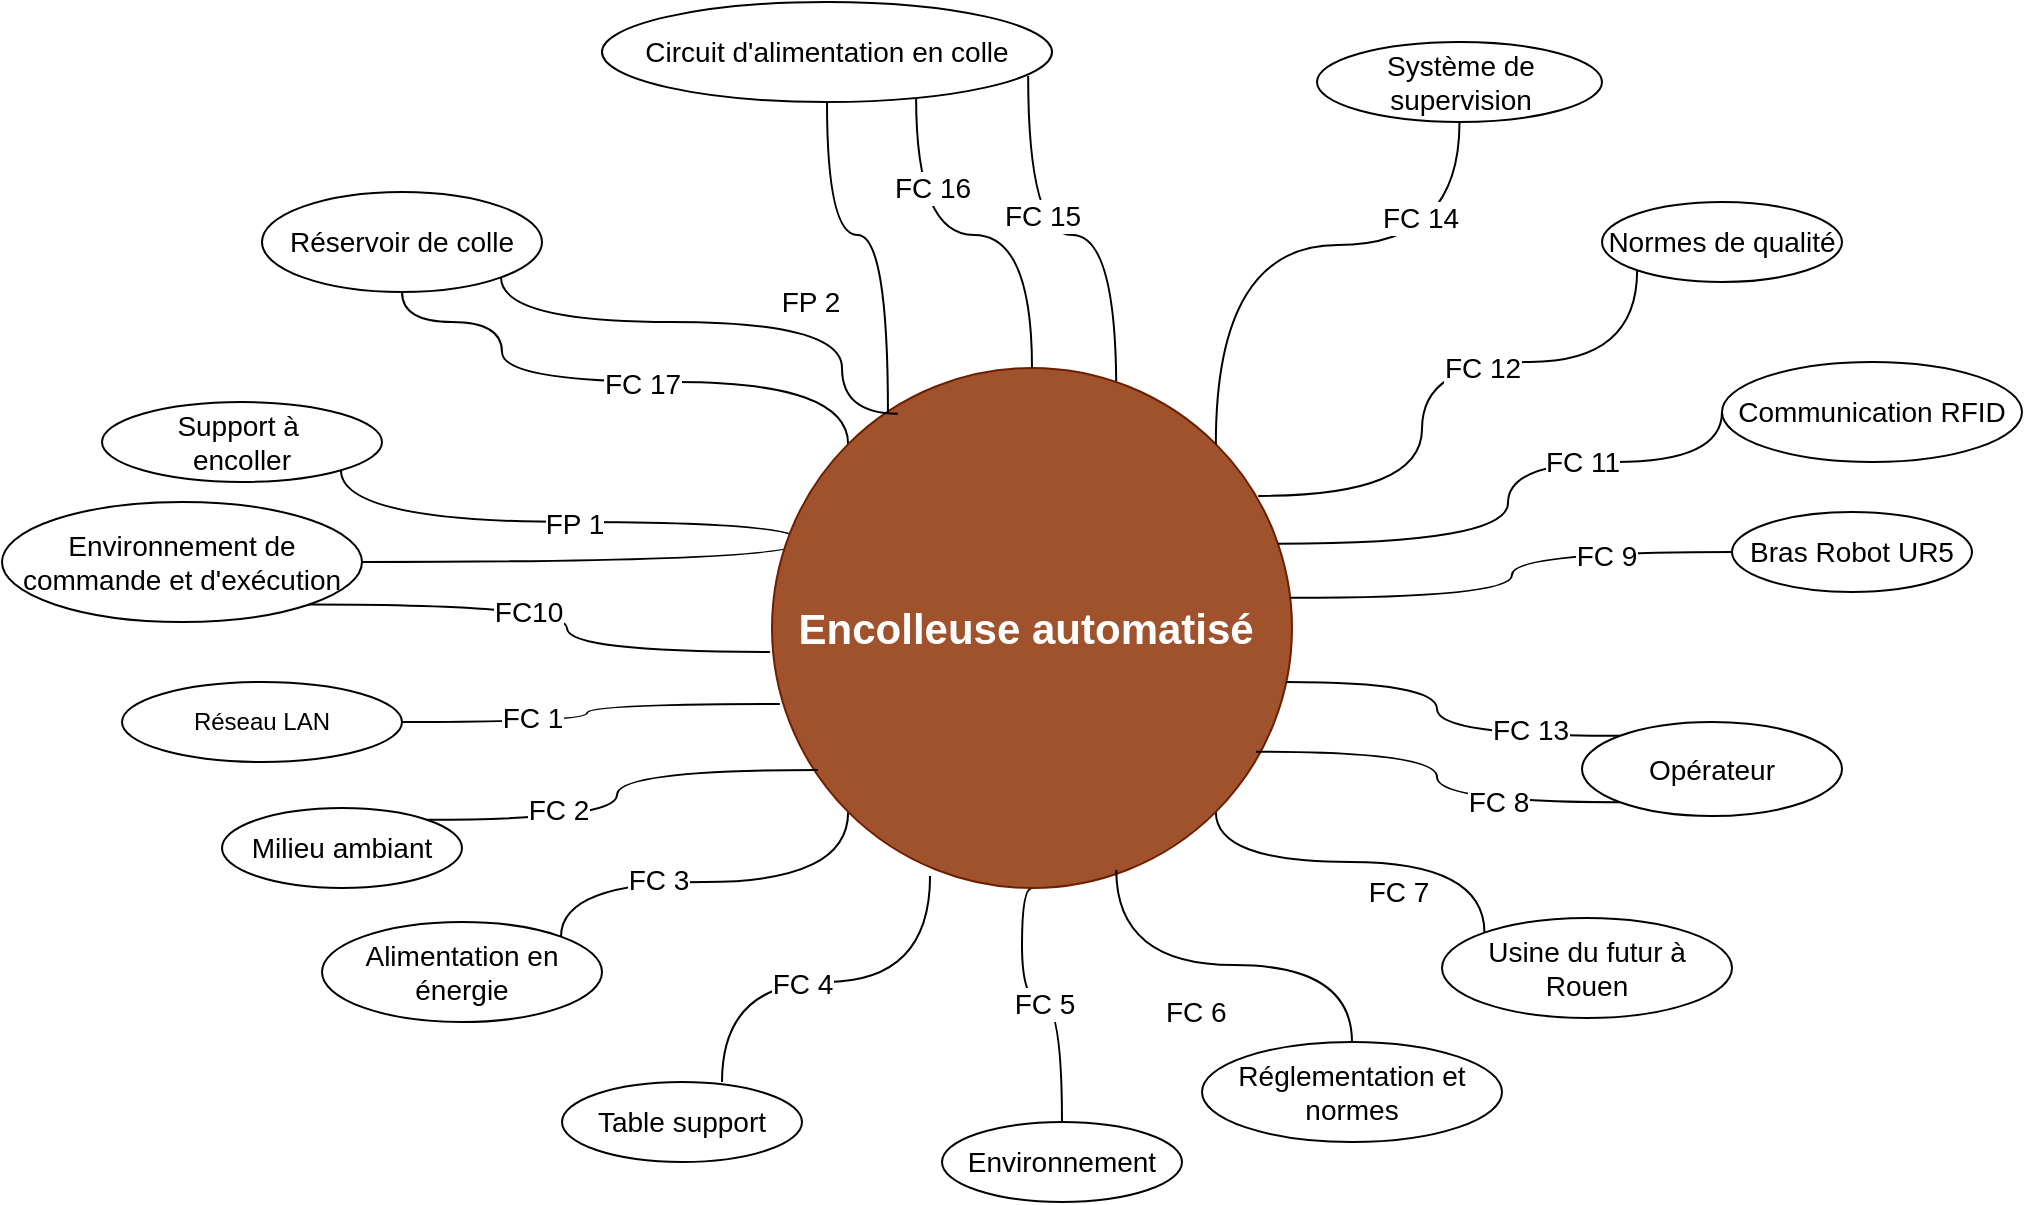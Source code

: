 <mxfile version="26.0.13">
  <diagram name="Page-1" id="jlfPTwxIBofA1yrSqcrZ">
    <mxGraphModel dx="2261" dy="1907" grid="1" gridSize="10" guides="1" tooltips="1" connect="1" arrows="1" fold="1" page="1" pageScale="1" pageWidth="827" pageHeight="1169" math="0" shadow="0">
      <root>
        <mxCell id="0" />
        <mxCell id="1" parent="0" />
        <mxCell id="ZQVcoE4Sk8YREgEVMJvQ-83" style="edgeStyle=orthogonalEdgeStyle;rounded=0;orthogonalLoop=1;jettySize=auto;html=1;exitX=1;exitY=1;exitDx=0;exitDy=0;entryX=1;entryY=0.5;entryDx=0;entryDy=0;curved=1;endArrow=none;startFill=0;" edge="1" parent="1" source="RsO8aFewrcQ2abt0Akd3-2" target="RsO8aFewrcQ2abt0Akd3-7">
          <mxGeometry relative="1" as="geometry">
            <Array as="points">
              <mxPoint x="-10" y="160" />
              <mxPoint x="220" y="160" />
              <mxPoint x="220" y="180" />
            </Array>
          </mxGeometry>
        </mxCell>
        <mxCell id="ZQVcoE4Sk8YREgEVMJvQ-84" value="&lt;span style=&quot;font-size: 14px;&quot;&gt;FP 1&lt;/span&gt;" style="edgeLabel;html=1;align=center;verticalAlign=middle;resizable=0;points=[];" vertex="1" connectable="0" parent="ZQVcoE4Sk8YREgEVMJvQ-83">
          <mxGeometry x="-0.426" y="-1" relative="1" as="geometry">
            <mxPoint as="offset" />
          </mxGeometry>
        </mxCell>
        <mxCell id="RsO8aFewrcQ2abt0Akd3-2" value="Support à&amp;nbsp;&lt;div&gt;encoller&lt;/div&gt;" style="ellipse;whiteSpace=wrap;html=1;fontSize=14;" parent="1" vertex="1">
          <mxGeometry x="-130" y="100" width="140" height="40" as="geometry" />
        </mxCell>
        <mxCell id="ZQVcoE4Sk8YREgEVMJvQ-69" style="edgeStyle=orthogonalEdgeStyle;rounded=0;orthogonalLoop=1;jettySize=auto;html=1;exitX=0.5;exitY=1;exitDx=0;exitDy=0;entryX=0;entryY=0;entryDx=0;entryDy=0;curved=1;endArrow=none;startFill=0;" edge="1" parent="1" source="RsO8aFewrcQ2abt0Akd3-3" target="RsO8aFewrcQ2abt0Akd3-1">
          <mxGeometry relative="1" as="geometry">
            <Array as="points">
              <mxPoint x="70" y="60" />
              <mxPoint x="70" y="90" />
              <mxPoint x="243" y="90" />
            </Array>
          </mxGeometry>
        </mxCell>
        <mxCell id="ZQVcoE4Sk8YREgEVMJvQ-70" value="&lt;span style=&quot;font-size: 14px;&quot;&gt;FC 17&lt;/span&gt;" style="edgeLabel;html=1;align=center;verticalAlign=middle;resizable=0;points=[];" vertex="1" connectable="0" parent="ZQVcoE4Sk8YREgEVMJvQ-69">
          <mxGeometry x="-0.197" y="-1" relative="1" as="geometry">
            <mxPoint x="45" as="offset" />
          </mxGeometry>
        </mxCell>
        <mxCell id="RsO8aFewrcQ2abt0Akd3-3" value="Réservoir de colle" style="ellipse;whiteSpace=wrap;html=1;fontSize=14;" parent="1" vertex="1">
          <mxGeometry x="-50" y="-5" width="140" height="50" as="geometry" />
        </mxCell>
        <mxCell id="RsO8aFewrcQ2abt0Akd3-7" value="&lt;span style=&quot;font-size: 14px;&quot;&gt;Environnement de commande et d&#39;exécution&lt;/span&gt;" style="ellipse;whiteSpace=wrap;html=1;" parent="1" vertex="1">
          <mxGeometry x="-180" y="150" width="180" height="60" as="geometry" />
        </mxCell>
        <mxCell id="RsO8aFewrcQ2abt0Akd3-11" value="Réseau LAN" style="ellipse;whiteSpace=wrap;html=1;" parent="1" vertex="1">
          <mxGeometry x="-120" y="240" width="140" height="40" as="geometry" />
        </mxCell>
        <mxCell id="RsO8aFewrcQ2abt0Akd3-14" value="Milieu ambiant" style="ellipse;whiteSpace=wrap;html=1;fontSize=14;" parent="1" vertex="1">
          <mxGeometry x="-70" y="303" width="120" height="40" as="geometry" />
        </mxCell>
        <mxCell id="ZQVcoE4Sk8YREgEVMJvQ-77" style="edgeStyle=orthogonalEdgeStyle;rounded=0;orthogonalLoop=1;jettySize=auto;html=1;exitX=1;exitY=0;exitDx=0;exitDy=0;entryX=0;entryY=1;entryDx=0;entryDy=0;curved=1;endArrow=none;startFill=0;" edge="1" parent="1" source="RsO8aFewrcQ2abt0Akd3-17" target="RsO8aFewrcQ2abt0Akd3-1">
          <mxGeometry relative="1" as="geometry">
            <Array as="points">
              <mxPoint x="100" y="340" />
              <mxPoint x="243" y="340" />
            </Array>
          </mxGeometry>
        </mxCell>
        <mxCell id="ZQVcoE4Sk8YREgEVMJvQ-78" value="&lt;span style=&quot;font-size: 14px;&quot;&gt;FC 3&lt;/span&gt;" style="edgeLabel;html=1;align=center;verticalAlign=middle;resizable=0;points=[];" vertex="1" connectable="0" parent="ZQVcoE4Sk8YREgEVMJvQ-77">
          <mxGeometry x="-0.264" y="1" relative="1" as="geometry">
            <mxPoint as="offset" />
          </mxGeometry>
        </mxCell>
        <mxCell id="RsO8aFewrcQ2abt0Akd3-17" value="Alimentation en énergie" style="ellipse;whiteSpace=wrap;html=1;fontSize=14;" parent="1" vertex="1">
          <mxGeometry x="-20" y="360" width="140" height="50" as="geometry" />
        </mxCell>
        <mxCell id="RsO8aFewrcQ2abt0Akd3-20" value="Table support" style="ellipse;whiteSpace=wrap;html=1;fontSize=14;" parent="1" vertex="1">
          <mxGeometry x="100" y="440" width="120" height="40" as="geometry" />
        </mxCell>
        <mxCell id="ZQVcoE4Sk8YREgEVMJvQ-81" style="edgeStyle=orthogonalEdgeStyle;rounded=0;orthogonalLoop=1;jettySize=auto;html=1;exitX=0.5;exitY=0;exitDx=0;exitDy=0;entryX=0.5;entryY=1;entryDx=0;entryDy=0;curved=1;endArrow=none;startFill=0;" edge="1" parent="1" source="RsO8aFewrcQ2abt0Akd3-23" target="RsO8aFewrcQ2abt0Akd3-1">
          <mxGeometry relative="1" as="geometry">
            <Array as="points">
              <mxPoint x="350" y="400" />
              <mxPoint x="330" y="400" />
              <mxPoint x="330" y="343" />
            </Array>
          </mxGeometry>
        </mxCell>
        <mxCell id="ZQVcoE4Sk8YREgEVMJvQ-82" value="&lt;span style=&quot;font-size: 14px;&quot;&gt;FC 5&lt;/span&gt;" style="edgeLabel;html=1;align=center;verticalAlign=middle;resizable=0;points=[];" vertex="1" connectable="0" parent="ZQVcoE4Sk8YREgEVMJvQ-81">
          <mxGeometry x="-0.028" y="1" relative="1" as="geometry">
            <mxPoint as="offset" />
          </mxGeometry>
        </mxCell>
        <mxCell id="RsO8aFewrcQ2abt0Akd3-23" value="Environnement" style="ellipse;whiteSpace=wrap;html=1;fontSize=14;" parent="1" vertex="1">
          <mxGeometry x="290" y="460" width="120" height="40" as="geometry" />
        </mxCell>
        <mxCell id="RsO8aFewrcQ2abt0Akd3-26" value="Réglementation et normes" style="ellipse;whiteSpace=wrap;html=1;fontSize=14;" parent="1" vertex="1">
          <mxGeometry x="420" y="420" width="150" height="50" as="geometry" />
        </mxCell>
        <mxCell id="RsO8aFewrcQ2abt0Akd3-29" value="Opérateur" style="ellipse;whiteSpace=wrap;html=1;fontSize=14;" parent="1" vertex="1">
          <mxGeometry x="610" y="260" width="130" height="47" as="geometry" />
        </mxCell>
        <mxCell id="ZQVcoE4Sk8YREgEVMJvQ-48" style="edgeStyle=orthogonalEdgeStyle;rounded=0;orthogonalLoop=1;jettySize=auto;html=1;exitX=0;exitY=0;exitDx=0;exitDy=0;entryX=1;entryY=1;entryDx=0;entryDy=0;curved=1;endArrow=none;startFill=0;" edge="1" parent="1" source="RsO8aFewrcQ2abt0Akd3-30" target="RsO8aFewrcQ2abt0Akd3-1">
          <mxGeometry relative="1" as="geometry">
            <Array as="points">
              <mxPoint x="561" y="330" />
              <mxPoint x="427" y="330" />
            </Array>
          </mxGeometry>
        </mxCell>
        <mxCell id="RsO8aFewrcQ2abt0Akd3-30" value="Usine du futur à Rouen" style="ellipse;whiteSpace=wrap;html=1;fontSize=14;" parent="1" vertex="1">
          <mxGeometry x="540" y="358" width="145" height="50" as="geometry" />
        </mxCell>
        <mxCell id="ZQVcoE4Sk8YREgEVMJvQ-3" value="FC 7" style="edgeLabel;html=1;align=center;verticalAlign=middle;resizable=0;points=[];fontSize=14;" vertex="1" connectable="0" parent="1">
          <mxGeometry x="530" y="343.004" as="geometry">
            <mxPoint x="-12" y="2" as="offset" />
          </mxGeometry>
        </mxCell>
        <mxCell id="ZQVcoE4Sk8YREgEVMJvQ-6" value="Bras Robot UR5" style="ellipse;whiteSpace=wrap;html=1;fontSize=14;" vertex="1" parent="1">
          <mxGeometry x="685" y="155" width="120" height="40" as="geometry" />
        </mxCell>
        <mxCell id="ZQVcoE4Sk8YREgEVMJvQ-10" value="Communication RFID" style="ellipse;whiteSpace=wrap;html=1;fontSize=14;" vertex="1" parent="1">
          <mxGeometry x="680" y="80" width="150" height="50" as="geometry" />
        </mxCell>
        <mxCell id="ZQVcoE4Sk8YREgEVMJvQ-12" value="Normes de qualité" style="ellipse;whiteSpace=wrap;html=1;fontSize=14;" vertex="1" parent="1">
          <mxGeometry x="620" width="120" height="40" as="geometry" />
        </mxCell>
        <mxCell id="ZQVcoE4Sk8YREgEVMJvQ-67" style="edgeStyle=orthogonalEdgeStyle;rounded=0;orthogonalLoop=1;jettySize=auto;html=1;exitX=0.947;exitY=0.74;exitDx=0;exitDy=0;entryX=0.662;entryY=0.042;entryDx=0;entryDy=0;curved=1;exitPerimeter=0;entryPerimeter=0;endArrow=none;startFill=0;" edge="1" parent="1" source="ZQVcoE4Sk8YREgEVMJvQ-18" target="RsO8aFewrcQ2abt0Akd3-1">
          <mxGeometry relative="1" as="geometry" />
        </mxCell>
        <mxCell id="ZQVcoE4Sk8YREgEVMJvQ-68" value="&lt;span style=&quot;font-size: 14px;&quot;&gt;FC 15&lt;/span&gt;" style="edgeLabel;html=1;align=center;verticalAlign=middle;resizable=0;points=[];" vertex="1" connectable="0" parent="ZQVcoE4Sk8YREgEVMJvQ-67">
          <mxGeometry x="-0.305" y="7" relative="1" as="geometry">
            <mxPoint as="offset" />
          </mxGeometry>
        </mxCell>
        <mxCell id="ZQVcoE4Sk8YREgEVMJvQ-18" value="Circuit d&#39;alimentation en colle" style="ellipse;whiteSpace=wrap;html=1;fontSize=14;" vertex="1" parent="1">
          <mxGeometry x="120" y="-100" width="225" height="50" as="geometry" />
        </mxCell>
        <mxCell id="ZQVcoE4Sk8YREgEVMJvQ-24" value="FP 2" style="edgeLabel;html=1;align=center;verticalAlign=middle;resizable=0;points=[];fontSize=14;" vertex="1" connectable="0" parent="1">
          <mxGeometry x="269.998" y="130" as="geometry">
            <mxPoint x="-46" y="-80" as="offset" />
          </mxGeometry>
        </mxCell>
        <mxCell id="RsO8aFewrcQ2abt0Akd3-1" value="&lt;b&gt;&lt;font style=&quot;font-size: 21px;&quot;&gt;Encolleuse automatisé&amp;nbsp;&lt;/font&gt;&lt;/b&gt;" style="ellipse;whiteSpace=wrap;html=1;aspect=fixed;fillColor=#a0522d;strokeColor=#6D1F00;fontColor=#ffffff;fontSize=14;" parent="1" vertex="1">
          <mxGeometry x="205" y="83" width="260" height="260" as="geometry" />
        </mxCell>
        <mxCell id="ZQVcoE4Sk8YREgEVMJvQ-34" value="&lt;span style=&quot;color: rgb(0, 0, 0); font-family: Helvetica; font-style: normal; font-variant-ligatures: normal; font-variant-caps: normal; font-weight: 400; letter-spacing: normal; orphans: 2; text-align: center; text-indent: 0px; text-transform: none; widows: 2; word-spacing: 0px; -webkit-text-stroke-width: 0px; white-space: nowrap; background-color: rgb(255, 255, 255); text-decoration-thickness: initial; text-decoration-style: initial; text-decoration-color: initial; float: none; display: inline !important;&quot;&gt;FC 6&lt;/span&gt;" style="text;whiteSpace=wrap;html=1;fontSize=14;" vertex="1" parent="1">
          <mxGeometry x="400" y="390" width="30" height="20" as="geometry" />
        </mxCell>
        <mxCell id="ZQVcoE4Sk8YREgEVMJvQ-64" style="edgeStyle=orthogonalEdgeStyle;rounded=0;orthogonalLoop=1;jettySize=auto;html=1;exitX=0.5;exitY=1;exitDx=0;exitDy=0;entryX=1;entryY=0;entryDx=0;entryDy=0;curved=1;endArrow=none;startFill=0;" edge="1" parent="1" source="ZQVcoE4Sk8YREgEVMJvQ-46" target="RsO8aFewrcQ2abt0Akd3-1">
          <mxGeometry relative="1" as="geometry" />
        </mxCell>
        <mxCell id="ZQVcoE4Sk8YREgEVMJvQ-65" value="&lt;span style=&quot;font-size: 14px;&quot;&gt;FC 14&lt;/span&gt;" style="edgeLabel;html=1;align=center;verticalAlign=middle;resizable=0;points=[];" vertex="1" connectable="0" parent="ZQVcoE4Sk8YREgEVMJvQ-64">
          <mxGeometry x="-0.425" y="-15" relative="1" as="geometry">
            <mxPoint y="1" as="offset" />
          </mxGeometry>
        </mxCell>
        <mxCell id="ZQVcoE4Sk8YREgEVMJvQ-46" value="Système de supervision" style="ellipse;whiteSpace=wrap;html=1;fontSize=14;" vertex="1" parent="1">
          <mxGeometry x="477.5" y="-80" width="142.5" height="40" as="geometry" />
        </mxCell>
        <mxCell id="ZQVcoE4Sk8YREgEVMJvQ-47" style="edgeStyle=orthogonalEdgeStyle;rounded=0;orthogonalLoop=1;jettySize=auto;html=1;entryX=0.662;entryY=0.965;entryDx=0;entryDy=0;entryPerimeter=0;curved=1;endArrow=none;startFill=0;" edge="1" parent="1" source="RsO8aFewrcQ2abt0Akd3-26" target="RsO8aFewrcQ2abt0Akd3-1">
          <mxGeometry relative="1" as="geometry" />
        </mxCell>
        <mxCell id="ZQVcoE4Sk8YREgEVMJvQ-49" style="edgeStyle=orthogonalEdgeStyle;rounded=0;orthogonalLoop=1;jettySize=auto;html=1;exitX=0;exitY=0;exitDx=0;exitDy=0;entryX=0.988;entryY=0.604;entryDx=0;entryDy=0;entryPerimeter=0;curved=1;endArrow=none;startFill=0;" edge="1" parent="1" source="RsO8aFewrcQ2abt0Akd3-29" target="RsO8aFewrcQ2abt0Akd3-1">
          <mxGeometry relative="1" as="geometry" />
        </mxCell>
        <mxCell id="ZQVcoE4Sk8YREgEVMJvQ-53" value="&lt;span style=&quot;font-size: 14px;&quot;&gt;FC 13&lt;/span&gt;" style="edgeLabel;html=1;align=center;verticalAlign=middle;resizable=0;points=[];" vertex="1" connectable="0" parent="ZQVcoE4Sk8YREgEVMJvQ-49">
          <mxGeometry x="-0.53" y="-3" relative="1" as="geometry">
            <mxPoint as="offset" />
          </mxGeometry>
        </mxCell>
        <mxCell id="ZQVcoE4Sk8YREgEVMJvQ-50" style="edgeStyle=orthogonalEdgeStyle;rounded=0;orthogonalLoop=1;jettySize=auto;html=1;exitX=0;exitY=1;exitDx=0;exitDy=0;curved=1;entryX=0.931;entryY=0.738;entryDx=0;entryDy=0;entryPerimeter=0;endArrow=none;startFill=0;" edge="1" parent="1" source="RsO8aFewrcQ2abt0Akd3-29" target="RsO8aFewrcQ2abt0Akd3-1">
          <mxGeometry relative="1" as="geometry">
            <mxPoint x="450" y="280" as="targetPoint" />
          </mxGeometry>
        </mxCell>
        <mxCell id="ZQVcoE4Sk8YREgEVMJvQ-52" value="&lt;span style=&quot;font-size: 14px;&quot;&gt;FC 8&lt;/span&gt;" style="edgeLabel;html=1;align=center;verticalAlign=middle;resizable=0;points=[];" vertex="1" connectable="0" parent="ZQVcoE4Sk8YREgEVMJvQ-50">
          <mxGeometry x="-0.453" y="3" relative="1" as="geometry">
            <mxPoint x="-5" y="-3" as="offset" />
          </mxGeometry>
        </mxCell>
        <mxCell id="ZQVcoE4Sk8YREgEVMJvQ-56" style="edgeStyle=orthogonalEdgeStyle;rounded=0;orthogonalLoop=1;jettySize=auto;html=1;exitX=0;exitY=0.5;exitDx=0;exitDy=0;entryX=0.996;entryY=0.442;entryDx=0;entryDy=0;entryPerimeter=0;curved=1;endArrow=none;startFill=0;" edge="1" parent="1" source="ZQVcoE4Sk8YREgEVMJvQ-6" target="RsO8aFewrcQ2abt0Akd3-1">
          <mxGeometry relative="1" as="geometry" />
        </mxCell>
        <mxCell id="ZQVcoE4Sk8YREgEVMJvQ-57" value="&lt;span style=&quot;font-size: 14px;&quot;&gt;FC 9&lt;/span&gt;" style="edgeLabel;html=1;align=center;verticalAlign=middle;resizable=0;points=[];" vertex="1" connectable="0" parent="ZQVcoE4Sk8YREgEVMJvQ-56">
          <mxGeometry x="-0.483" y="2" relative="1" as="geometry">
            <mxPoint as="offset" />
          </mxGeometry>
        </mxCell>
        <mxCell id="ZQVcoE4Sk8YREgEVMJvQ-58" style="edgeStyle=orthogonalEdgeStyle;rounded=0;orthogonalLoop=1;jettySize=auto;html=1;exitX=0;exitY=0.5;exitDx=0;exitDy=0;entryX=0.973;entryY=0.338;entryDx=0;entryDy=0;entryPerimeter=0;curved=1;endArrow=none;startFill=0;" edge="1" parent="1" source="ZQVcoE4Sk8YREgEVMJvQ-10" target="RsO8aFewrcQ2abt0Akd3-1">
          <mxGeometry relative="1" as="geometry">
            <Array as="points">
              <mxPoint x="680" y="130" />
              <mxPoint x="573" y="130" />
              <mxPoint x="573" y="171" />
            </Array>
          </mxGeometry>
        </mxCell>
        <mxCell id="ZQVcoE4Sk8YREgEVMJvQ-59" value="&lt;span style=&quot;font-size: 14px;&quot;&gt;FC 11&lt;/span&gt;" style="edgeLabel;html=1;align=center;verticalAlign=middle;resizable=0;points=[];" vertex="1" connectable="0" parent="ZQVcoE4Sk8YREgEVMJvQ-58">
          <mxGeometry x="-0.34" relative="1" as="geometry">
            <mxPoint as="offset" />
          </mxGeometry>
        </mxCell>
        <mxCell id="ZQVcoE4Sk8YREgEVMJvQ-60" style="edgeStyle=orthogonalEdgeStyle;rounded=0;orthogonalLoop=1;jettySize=auto;html=1;exitX=0;exitY=1;exitDx=0;exitDy=0;entryX=0.935;entryY=0.246;entryDx=0;entryDy=0;entryPerimeter=0;curved=1;endArrow=none;startFill=0;" edge="1" parent="1" source="ZQVcoE4Sk8YREgEVMJvQ-12" target="RsO8aFewrcQ2abt0Akd3-1">
          <mxGeometry relative="1" as="geometry">
            <Array as="points">
              <mxPoint x="638" y="80" />
              <mxPoint x="530" y="80" />
              <mxPoint x="530" y="147" />
            </Array>
          </mxGeometry>
        </mxCell>
        <mxCell id="ZQVcoE4Sk8YREgEVMJvQ-61" value="&lt;span style=&quot;font-size: 14px;&quot;&gt;FC 12&lt;/span&gt;" style="edgeLabel;html=1;align=center;verticalAlign=middle;resizable=0;points=[];" vertex="1" connectable="0" parent="ZQVcoE4Sk8YREgEVMJvQ-60">
          <mxGeometry x="-0.183" y="3" relative="1" as="geometry">
            <mxPoint as="offset" />
          </mxGeometry>
        </mxCell>
        <mxCell id="ZQVcoE4Sk8YREgEVMJvQ-62" style="edgeStyle=orthogonalEdgeStyle;rounded=0;orthogonalLoop=1;jettySize=auto;html=1;exitX=0.698;exitY=0.96;exitDx=0;exitDy=0;entryX=0.5;entryY=0;entryDx=0;entryDy=0;curved=1;exitPerimeter=0;endArrow=none;startFill=0;" edge="1" parent="1" source="ZQVcoE4Sk8YREgEVMJvQ-18" target="RsO8aFewrcQ2abt0Akd3-1">
          <mxGeometry relative="1" as="geometry" />
        </mxCell>
        <mxCell id="ZQVcoE4Sk8YREgEVMJvQ-86" value="&lt;span style=&quot;font-size: 14px;&quot;&gt;FC 16&lt;/span&gt;" style="edgeLabel;html=1;align=center;verticalAlign=middle;resizable=0;points=[];" vertex="1" connectable="0" parent="ZQVcoE4Sk8YREgEVMJvQ-62">
          <mxGeometry x="-0.432" y="-1" relative="1" as="geometry">
            <mxPoint x="9" y="-10" as="offset" />
          </mxGeometry>
        </mxCell>
        <mxCell id="ZQVcoE4Sk8YREgEVMJvQ-71" style="edgeStyle=orthogonalEdgeStyle;rounded=0;orthogonalLoop=1;jettySize=auto;html=1;exitX=1;exitY=1;exitDx=0;exitDy=0;entryX=-0.004;entryY=0.546;entryDx=0;entryDy=0;entryPerimeter=0;curved=1;endArrow=none;startFill=0;" edge="1" parent="1" source="RsO8aFewrcQ2abt0Akd3-7" target="RsO8aFewrcQ2abt0Akd3-1">
          <mxGeometry relative="1" as="geometry" />
        </mxCell>
        <mxCell id="ZQVcoE4Sk8YREgEVMJvQ-72" value="&lt;span style=&quot;font-size: 14px;&quot;&gt;FC10&lt;/span&gt;" style="edgeLabel;html=1;align=center;verticalAlign=middle;resizable=0;points=[];" vertex="1" connectable="0" parent="ZQVcoE4Sk8YREgEVMJvQ-71">
          <mxGeometry x="-0.141" y="-4" relative="1" as="geometry">
            <mxPoint as="offset" />
          </mxGeometry>
        </mxCell>
        <mxCell id="ZQVcoE4Sk8YREgEVMJvQ-73" style="edgeStyle=orthogonalEdgeStyle;rounded=0;orthogonalLoop=1;jettySize=auto;html=1;exitX=1;exitY=0.5;exitDx=0;exitDy=0;entryX=0.015;entryY=0.646;entryDx=0;entryDy=0;entryPerimeter=0;curved=1;endArrow=none;startFill=0;" edge="1" parent="1" source="RsO8aFewrcQ2abt0Akd3-11" target="RsO8aFewrcQ2abt0Akd3-1">
          <mxGeometry relative="1" as="geometry" />
        </mxCell>
        <mxCell id="ZQVcoE4Sk8YREgEVMJvQ-74" value="&lt;span style=&quot;font-size: 14px;&quot;&gt;FC 1&lt;/span&gt;" style="edgeLabel;html=1;align=center;verticalAlign=middle;resizable=0;points=[];" vertex="1" connectable="0" parent="ZQVcoE4Sk8YREgEVMJvQ-73">
          <mxGeometry x="-0.343" y="2" relative="1" as="geometry">
            <mxPoint as="offset" />
          </mxGeometry>
        </mxCell>
        <mxCell id="ZQVcoE4Sk8YREgEVMJvQ-75" style="edgeStyle=orthogonalEdgeStyle;rounded=0;orthogonalLoop=1;jettySize=auto;html=1;exitX=1;exitY=0;exitDx=0;exitDy=0;entryX=0.088;entryY=0.773;entryDx=0;entryDy=0;entryPerimeter=0;curved=1;endArrow=none;startFill=0;" edge="1" parent="1" source="RsO8aFewrcQ2abt0Akd3-14" target="RsO8aFewrcQ2abt0Akd3-1">
          <mxGeometry relative="1" as="geometry" />
        </mxCell>
        <mxCell id="ZQVcoE4Sk8YREgEVMJvQ-76" value="&lt;span style=&quot;font-size: 14px;&quot;&gt;FC 2&lt;/span&gt;" style="edgeLabel;html=1;align=center;verticalAlign=middle;resizable=0;points=[];" vertex="1" connectable="0" parent="ZQVcoE4Sk8YREgEVMJvQ-75">
          <mxGeometry x="-0.405" y="5" relative="1" as="geometry">
            <mxPoint as="offset" />
          </mxGeometry>
        </mxCell>
        <mxCell id="ZQVcoE4Sk8YREgEVMJvQ-79" style="edgeStyle=orthogonalEdgeStyle;rounded=0;orthogonalLoop=1;jettySize=auto;html=1;exitX=0;exitY=1;exitDx=0;exitDy=0;entryX=0.304;entryY=0.977;entryDx=0;entryDy=0;entryPerimeter=0;curved=1;endArrow=none;startFill=0;" edge="1" parent="1" target="RsO8aFewrcQ2abt0Akd3-1">
          <mxGeometry relative="1" as="geometry">
            <mxPoint x="180" y="440" as="sourcePoint" />
            <Array as="points">
              <mxPoint x="180" y="390" />
              <mxPoint x="284" y="390" />
            </Array>
          </mxGeometry>
        </mxCell>
        <mxCell id="ZQVcoE4Sk8YREgEVMJvQ-80" value="&lt;span style=&quot;font-size: 14px;&quot;&gt;FC 4&lt;/span&gt;" style="edgeLabel;html=1;align=center;verticalAlign=middle;resizable=0;points=[];" vertex="1" connectable="0" parent="ZQVcoE4Sk8YREgEVMJvQ-79">
          <mxGeometry x="-0.13" y="-1" relative="1" as="geometry">
            <mxPoint as="offset" />
          </mxGeometry>
        </mxCell>
        <mxCell id="ZQVcoE4Sk8YREgEVMJvQ-90" style="edgeStyle=orthogonalEdgeStyle;rounded=0;orthogonalLoop=1;jettySize=auto;html=1;exitX=1;exitY=1;exitDx=0;exitDy=0;entryX=0.242;entryY=0.088;entryDx=0;entryDy=0;entryPerimeter=0;curved=1;endArrow=none;startFill=0;" edge="1" parent="1" source="RsO8aFewrcQ2abt0Akd3-3" target="RsO8aFewrcQ2abt0Akd3-1">
          <mxGeometry relative="1" as="geometry">
            <Array as="points">
              <mxPoint x="70" y="60" />
              <mxPoint x="240" y="60" />
              <mxPoint x="240" y="106" />
            </Array>
          </mxGeometry>
        </mxCell>
        <mxCell id="ZQVcoE4Sk8YREgEVMJvQ-91" style="edgeStyle=orthogonalEdgeStyle;rounded=0;orthogonalLoop=1;jettySize=auto;html=1;exitX=0.5;exitY=1;exitDx=0;exitDy=0;entryX=0.223;entryY=0.088;entryDx=0;entryDy=0;entryPerimeter=0;curved=1;endArrow=none;startFill=0;" edge="1" parent="1" source="ZQVcoE4Sk8YREgEVMJvQ-18" target="RsO8aFewrcQ2abt0Akd3-1">
          <mxGeometry relative="1" as="geometry" />
        </mxCell>
      </root>
    </mxGraphModel>
  </diagram>
</mxfile>
